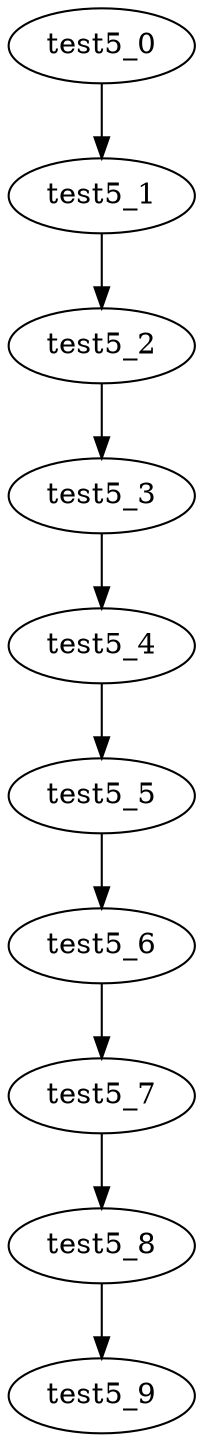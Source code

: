 digraph G {
test5_0->test5_1;
test5_1->test5_2;
test5_2->test5_3;
test5_3->test5_4;
test5_4->test5_5;
test5_5->test5_6;
test5_6->test5_7;
test5_7->test5_8;
test5_8->test5_9;

}
